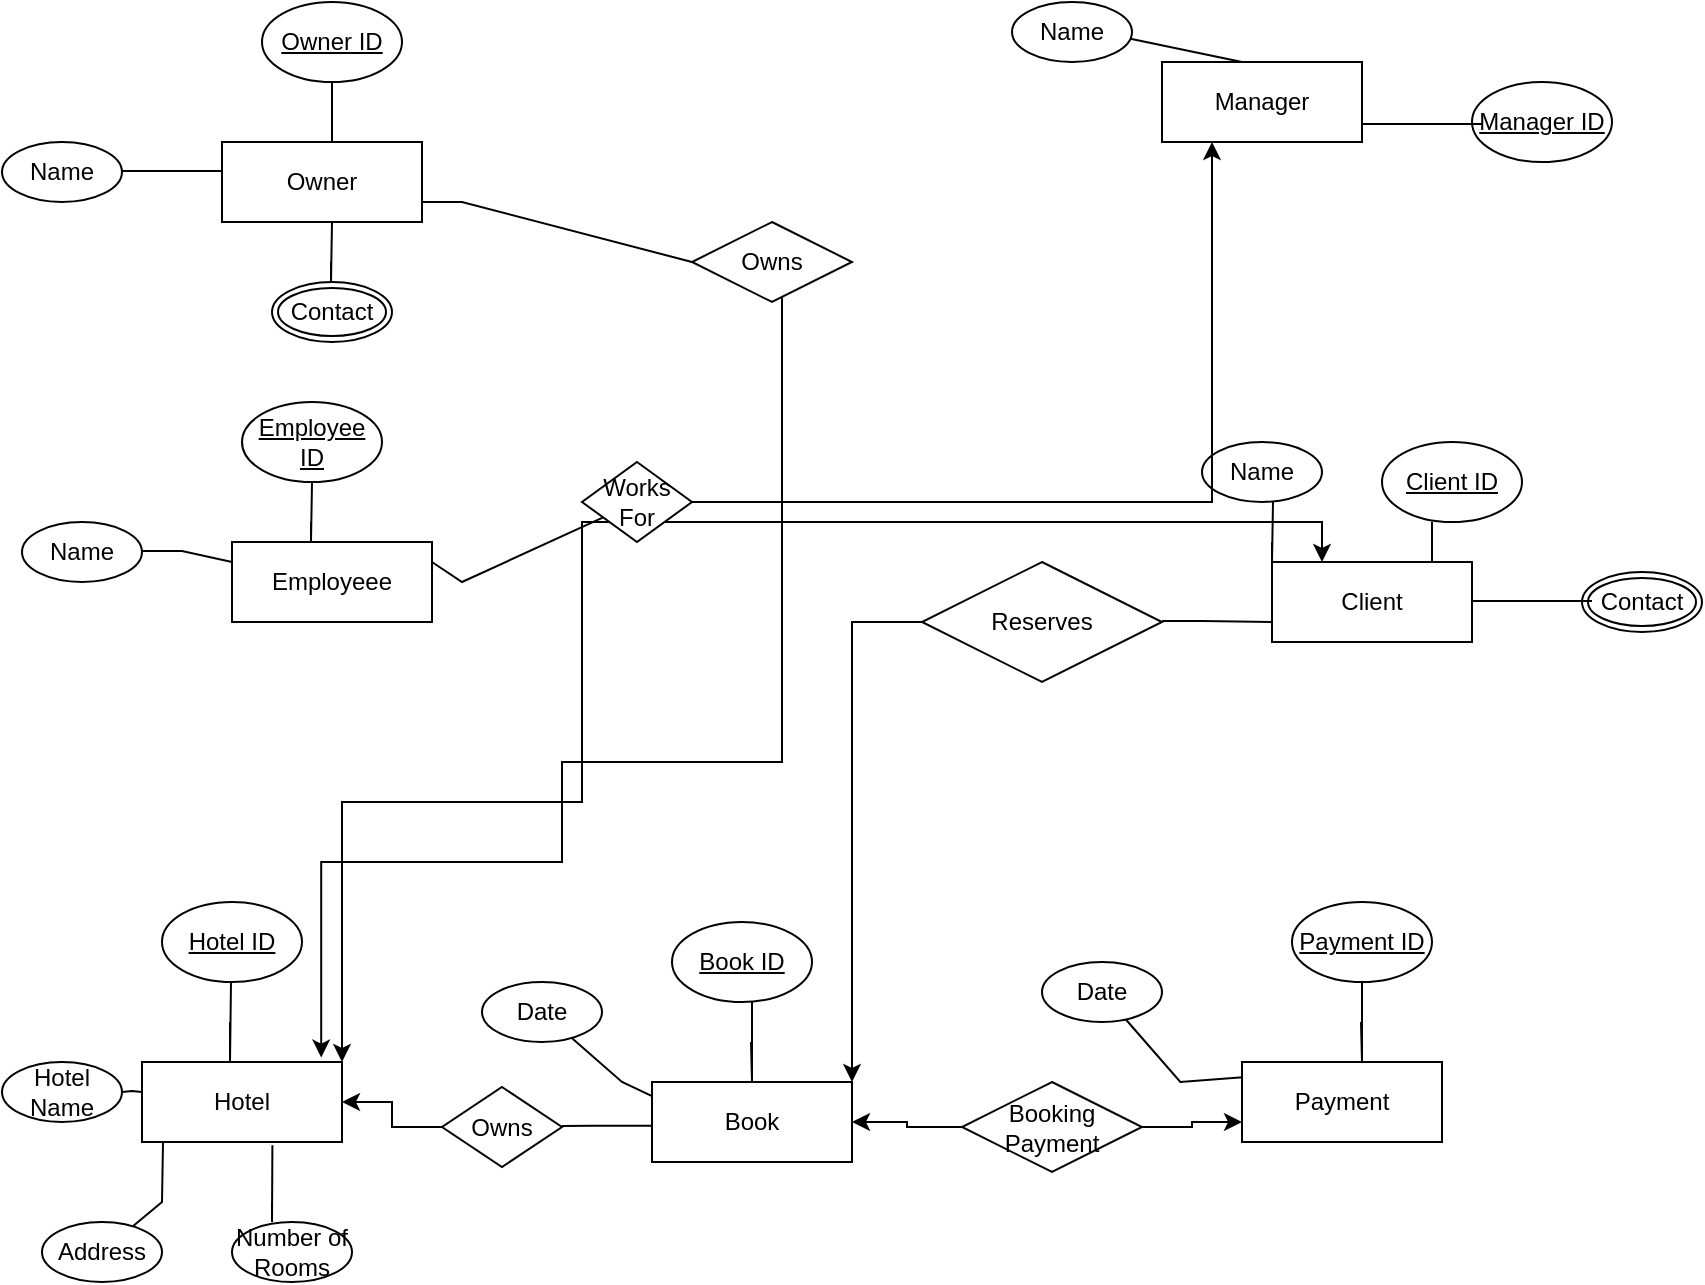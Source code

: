 <mxfile version="17.4.6" type="device" pages="2"><diagram id="iMwdUCPNGUWiZuxx2Kyu" name="Page-1"><mxGraphModel dx="1038" dy="579" grid="1" gridSize="10" guides="1" tooltips="1" connect="1" arrows="1" fold="1" page="1" pageScale="1" pageWidth="850" pageHeight="1100" math="0" shadow="0"><root><mxCell id="0"/><mxCell id="1" parent="0"/><mxCell id="ky6RvMoe2CZ0NPrSe_aC-1" value="Owner" style="whiteSpace=wrap;html=1;align=center;" parent="1" vertex="1"><mxGeometry x="110" y="70" width="100" height="40" as="geometry"/></mxCell><mxCell id="ky6RvMoe2CZ0NPrSe_aC-2" value="Manager" style="whiteSpace=wrap;html=1;align=center;" parent="1" vertex="1"><mxGeometry x="580" y="30" width="100" height="40" as="geometry"/></mxCell><mxCell id="ky6RvMoe2CZ0NPrSe_aC-3" value="Employeee" style="whiteSpace=wrap;html=1;align=center;" parent="1" vertex="1"><mxGeometry x="115" y="270" width="100" height="40" as="geometry"/></mxCell><mxCell id="ky6RvMoe2CZ0NPrSe_aC-4" value="Client" style="whiteSpace=wrap;html=1;align=center;" parent="1" vertex="1"><mxGeometry x="635" y="280" width="100" height="40" as="geometry"/></mxCell><mxCell id="ky6RvMoe2CZ0NPrSe_aC-5" value="Hotel" style="whiteSpace=wrap;html=1;align=center;" parent="1" vertex="1"><mxGeometry x="70" y="530" width="100" height="40" as="geometry"/></mxCell><mxCell id="ky6RvMoe2CZ0NPrSe_aC-6" value="Payment" style="whiteSpace=wrap;html=1;align=center;" parent="1" vertex="1"><mxGeometry x="620" y="530" width="100" height="40" as="geometry"/></mxCell><mxCell id="ky6RvMoe2CZ0NPrSe_aC-7" value="Book" style="whiteSpace=wrap;html=1;align=center;" parent="1" vertex="1"><mxGeometry x="325" y="540" width="100" height="40" as="geometry"/></mxCell><mxCell id="ky6RvMoe2CZ0NPrSe_aC-8" value="Owner ID" style="ellipse;whiteSpace=wrap;html=1;align=center;fontStyle=4;" parent="1" vertex="1"><mxGeometry x="130" width="70" height="40" as="geometry"/></mxCell><mxCell id="ky6RvMoe2CZ0NPrSe_aC-9" value="Name" style="ellipse;whiteSpace=wrap;html=1;align=center;" parent="1" vertex="1"><mxGeometry y="70" width="60" height="30" as="geometry"/></mxCell><mxCell id="ky6RvMoe2CZ0NPrSe_aC-19" value="" style="endArrow=none;html=1;rounded=0;" parent="1" edge="1"><mxGeometry relative="1" as="geometry"><mxPoint x="165" y="40" as="sourcePoint"/><mxPoint x="165" y="70" as="targetPoint"/></mxGeometry></mxCell><mxCell id="ky6RvMoe2CZ0NPrSe_aC-20" value="" style="endArrow=none;html=1;rounded=0;" parent="1" edge="1"><mxGeometry relative="1" as="geometry"><mxPoint x="165" y="110" as="sourcePoint"/><mxPoint x="164.5" y="130" as="targetPoint"/><Array as="points"><mxPoint x="164.5" y="140"/></Array></mxGeometry></mxCell><mxCell id="ky6RvMoe2CZ0NPrSe_aC-21" value="" style="endArrow=none;html=1;rounded=0;" parent="1" edge="1"><mxGeometry relative="1" as="geometry"><mxPoint x="60" y="84.5" as="sourcePoint"/><mxPoint x="110" y="84.5" as="targetPoint"/><Array as="points"><mxPoint x="80" y="84.5"/></Array></mxGeometry></mxCell><mxCell id="ky6RvMoe2CZ0NPrSe_aC-23" value="Name" style="ellipse;whiteSpace=wrap;html=1;align=center;" parent="1" vertex="1"><mxGeometry x="505" width="60" height="30" as="geometry"/></mxCell><mxCell id="ky6RvMoe2CZ0NPrSe_aC-25" value="Contact" style="ellipse;shape=doubleEllipse;margin=3;whiteSpace=wrap;html=1;align=center;" parent="1" vertex="1"><mxGeometry x="135" y="140" width="60" height="30" as="geometry"/></mxCell><mxCell id="ky6RvMoe2CZ0NPrSe_aC-32" value="Manager ID" style="ellipse;whiteSpace=wrap;html=1;align=center;fontStyle=4;" parent="1" vertex="1"><mxGeometry x="735" y="40" width="70" height="40" as="geometry"/></mxCell><mxCell id="ky6RvMoe2CZ0NPrSe_aC-33" value="Name" style="ellipse;whiteSpace=wrap;html=1;align=center;" parent="1" vertex="1"><mxGeometry x="10" y="260" width="60" height="30" as="geometry"/></mxCell><mxCell id="ky6RvMoe2CZ0NPrSe_aC-38" value="Employee ID" style="ellipse;whiteSpace=wrap;html=1;align=center;fontStyle=4;" parent="1" vertex="1"><mxGeometry x="120" y="200" width="70" height="40" as="geometry"/></mxCell><mxCell id="ky6RvMoe2CZ0NPrSe_aC-39" value="Client ID" style="ellipse;whiteSpace=wrap;html=1;align=center;fontStyle=4;" parent="1" vertex="1"><mxGeometry x="690" y="220" width="70" height="40" as="geometry"/></mxCell><mxCell id="ky6RvMoe2CZ0NPrSe_aC-40" value="Name" style="ellipse;whiteSpace=wrap;html=1;align=center;" parent="1" vertex="1"><mxGeometry x="600" y="220" width="60" height="30" as="geometry"/></mxCell><mxCell id="ky6RvMoe2CZ0NPrSe_aC-46" value="Hotel ID" style="ellipse;whiteSpace=wrap;html=1;align=center;fontStyle=4;" parent="1" vertex="1"><mxGeometry x="80" y="450" width="70" height="40" as="geometry"/></mxCell><mxCell id="ky6RvMoe2CZ0NPrSe_aC-47" value="Hotel Name" style="ellipse;whiteSpace=wrap;html=1;align=center;" parent="1" vertex="1"><mxGeometry y="530" width="60" height="30" as="geometry"/></mxCell><mxCell id="ky6RvMoe2CZ0NPrSe_aC-48" value="Address" style="ellipse;whiteSpace=wrap;html=1;align=center;" parent="1" vertex="1"><mxGeometry x="20" y="610" width="60" height="30" as="geometry"/></mxCell><mxCell id="ky6RvMoe2CZ0NPrSe_aC-49" value="Number of Rooms" style="ellipse;whiteSpace=wrap;html=1;align=center;" parent="1" vertex="1"><mxGeometry x="115" y="610" width="60" height="30" as="geometry"/></mxCell><mxCell id="ky6RvMoe2CZ0NPrSe_aC-51" value="Book ID" style="ellipse;whiteSpace=wrap;html=1;align=center;fontStyle=4;" parent="1" vertex="1"><mxGeometry x="335" y="460" width="70" height="40" as="geometry"/></mxCell><mxCell id="ky6RvMoe2CZ0NPrSe_aC-53" value="Date" style="ellipse;whiteSpace=wrap;html=1;align=center;" parent="1" vertex="1"><mxGeometry x="240" y="490" width="60" height="30" as="geometry"/></mxCell><mxCell id="ky6RvMoe2CZ0NPrSe_aC-54" value="Payment ID" style="ellipse;whiteSpace=wrap;html=1;align=center;fontStyle=4;" parent="1" vertex="1"><mxGeometry x="645" y="450" width="70" height="40" as="geometry"/></mxCell><mxCell id="ky6RvMoe2CZ0NPrSe_aC-57" value="Date" style="ellipse;whiteSpace=wrap;html=1;align=center;" parent="1" vertex="1"><mxGeometry x="520" y="480" width="60" height="30" as="geometry"/></mxCell><mxCell id="ky6RvMoe2CZ0NPrSe_aC-64" value="" style="endArrow=none;html=1;rounded=0;" parent="1" edge="1"><mxGeometry relative="1" as="geometry"><mxPoint x="680" y="61" as="sourcePoint"/><mxPoint x="740" y="61" as="targetPoint"/></mxGeometry></mxCell><mxCell id="ky6RvMoe2CZ0NPrSe_aC-70" value="" style="endArrow=none;html=1;rounded=0;entryX=0;entryY=0.25;entryDx=0;entryDy=0;" parent="1" target="ky6RvMoe2CZ0NPrSe_aC-3" edge="1"><mxGeometry relative="1" as="geometry"><mxPoint x="70" y="274.5" as="sourcePoint"/><mxPoint x="120" y="274.5" as="targetPoint"/><Array as="points"><mxPoint x="90" y="274.5"/></Array></mxGeometry></mxCell><mxCell id="ky6RvMoe2CZ0NPrSe_aC-72" value="" style="endArrow=none;html=1;rounded=0;" parent="1" edge="1"><mxGeometry relative="1" as="geometry"><mxPoint x="155" y="240" as="sourcePoint"/><mxPoint x="154.5" y="260" as="targetPoint"/><Array as="points"><mxPoint x="154.5" y="270"/></Array></mxGeometry></mxCell><mxCell id="ky6RvMoe2CZ0NPrSe_aC-75" value="" style="endArrow=none;html=1;rounded=0;" parent="1" edge="1"><mxGeometry relative="1" as="geometry"><mxPoint x="680" y="490" as="sourcePoint"/><mxPoint x="679.5" y="510" as="targetPoint"/><Array as="points"><mxPoint x="680" y="530"/></Array></mxGeometry></mxCell><mxCell id="ky6RvMoe2CZ0NPrSe_aC-78" value="" style="endArrow=none;html=1;rounded=0;exitX=0.652;exitY=1.042;exitDx=0;exitDy=0;exitPerimeter=0;" parent="1" source="ky6RvMoe2CZ0NPrSe_aC-5" edge="1"><mxGeometry relative="1" as="geometry"><mxPoint x="135.5" y="580" as="sourcePoint"/><mxPoint x="135" y="600" as="targetPoint"/><Array as="points"><mxPoint x="135" y="610"/></Array></mxGeometry></mxCell><mxCell id="ky6RvMoe2CZ0NPrSe_aC-79" value="" style="endArrow=none;html=1;rounded=0;" parent="1" edge="1"><mxGeometry relative="1" as="geometry"><mxPoint x="114.5" y="490" as="sourcePoint"/><mxPoint x="114" y="510" as="targetPoint"/><Array as="points"><mxPoint x="114" y="530"/></Array></mxGeometry></mxCell><mxCell id="ky6RvMoe2CZ0NPrSe_aC-80" value="" style="endArrow=none;html=1;rounded=0;" parent="1" target="ky6RvMoe2CZ0NPrSe_aC-48" edge="1"><mxGeometry relative="1" as="geometry"><mxPoint x="80.5" y="570" as="sourcePoint"/><mxPoint x="90" y="590" as="targetPoint"/><Array as="points"><mxPoint x="80" y="600"/></Array></mxGeometry></mxCell><mxCell id="ky6RvMoe2CZ0NPrSe_aC-81" value="" style="endArrow=none;html=1;rounded=0;" parent="1" edge="1"><mxGeometry relative="1" as="geometry"><mxPoint x="375" y="500" as="sourcePoint"/><mxPoint x="374.5" y="520" as="targetPoint"/><Array as="points"><mxPoint x="375" y="540"/></Array></mxGeometry></mxCell><mxCell id="ky6RvMoe2CZ0NPrSe_aC-82" value="" style="endArrow=none;html=1;rounded=0;" parent="1" edge="1"><mxGeometry relative="1" as="geometry"><mxPoint x="715" y="260" as="sourcePoint"/><mxPoint x="715" y="270" as="targetPoint"/><Array as="points"><mxPoint x="715" y="280"/></Array></mxGeometry></mxCell><mxCell id="ky6RvMoe2CZ0NPrSe_aC-83" value="" style="endArrow=none;html=1;rounded=0;" parent="1" edge="1"><mxGeometry relative="1" as="geometry"><mxPoint x="635.5" y="250" as="sourcePoint"/><mxPoint x="635" y="270" as="targetPoint"/><Array as="points"><mxPoint x="635" y="280"/></Array></mxGeometry></mxCell><mxCell id="ky6RvMoe2CZ0NPrSe_aC-86" value="" style="endArrow=none;html=1;rounded=0;exitX=0.004;exitY=0.191;exitDx=0;exitDy=0;exitPerimeter=0;" parent="1" source="ky6RvMoe2CZ0NPrSe_aC-6" target="ky6RvMoe2CZ0NPrSe_aC-57" edge="1"><mxGeometry relative="1" as="geometry"><mxPoint x="589.67" y="510" as="sourcePoint"/><mxPoint x="600" y="530" as="targetPoint"/><Array as="points"><mxPoint x="589.17" y="540"/></Array></mxGeometry></mxCell><mxCell id="ky6RvMoe2CZ0NPrSe_aC-87" value="" style="endArrow=none;html=1;rounded=0;exitX=0.003;exitY=0.18;exitDx=0;exitDy=0;exitPerimeter=0;" parent="1" source="ky6RvMoe2CZ0NPrSe_aC-7" target="ky6RvMoe2CZ0NPrSe_aC-53" edge="1"><mxGeometry relative="1" as="geometry"><mxPoint x="310.5" y="510" as="sourcePoint"/><mxPoint x="320" y="530" as="targetPoint"/><Array as="points"><mxPoint x="310" y="540"/></Array></mxGeometry></mxCell><mxCell id="ky6RvMoe2CZ0NPrSe_aC-92" style="edgeStyle=orthogonalEdgeStyle;rounded=0;orthogonalLoop=1;jettySize=auto;html=1;exitX=1;exitY=0.5;exitDx=0;exitDy=0;entryX=0;entryY=0.75;entryDx=0;entryDy=0;" parent="1" source="ky6RvMoe2CZ0NPrSe_aC-91" target="ky6RvMoe2CZ0NPrSe_aC-6" edge="1"><mxGeometry relative="1" as="geometry"/></mxCell><mxCell id="ky6RvMoe2CZ0NPrSe_aC-93" style="edgeStyle=orthogonalEdgeStyle;rounded=0;orthogonalLoop=1;jettySize=auto;html=1;exitX=0;exitY=0.5;exitDx=0;exitDy=0;entryX=1;entryY=0.5;entryDx=0;entryDy=0;" parent="1" source="ky6RvMoe2CZ0NPrSe_aC-91" target="ky6RvMoe2CZ0NPrSe_aC-7" edge="1"><mxGeometry relative="1" as="geometry"/></mxCell><mxCell id="ky6RvMoe2CZ0NPrSe_aC-91" value="Booking Payment" style="shape=rhombus;perimeter=rhombusPerimeter;whiteSpace=wrap;html=1;align=center;" parent="1" vertex="1"><mxGeometry x="480" y="540" width="90" height="45" as="geometry"/></mxCell><mxCell id="ky6RvMoe2CZ0NPrSe_aC-95" style="edgeStyle=orthogonalEdgeStyle;rounded=0;orthogonalLoop=1;jettySize=auto;html=1;exitX=0;exitY=0.5;exitDx=0;exitDy=0;entryX=1;entryY=0.5;entryDx=0;entryDy=0;" parent="1" source="ky6RvMoe2CZ0NPrSe_aC-94" target="ky6RvMoe2CZ0NPrSe_aC-5" edge="1"><mxGeometry relative="1" as="geometry"/></mxCell><mxCell id="ky6RvMoe2CZ0NPrSe_aC-94" value="Owns" style="shape=rhombus;perimeter=rhombusPerimeter;whiteSpace=wrap;html=1;align=center;" parent="1" vertex="1"><mxGeometry x="220" y="542.5" width="60" height="40" as="geometry"/></mxCell><mxCell id="ky6RvMoe2CZ0NPrSe_aC-96" value="" style="endArrow=none;html=1;rounded=0;" parent="1" edge="1"><mxGeometry relative="1" as="geometry"><mxPoint x="280" y="562" as="sourcePoint"/><mxPoint x="325" y="561.91" as="targetPoint"/><Array as="points"><mxPoint x="295" y="561.91"/></Array></mxGeometry></mxCell><mxCell id="ky6RvMoe2CZ0NPrSe_aC-98" style="edgeStyle=orthogonalEdgeStyle;rounded=0;orthogonalLoop=1;jettySize=auto;html=1;exitX=0;exitY=0.5;exitDx=0;exitDy=0;entryX=1;entryY=0;entryDx=0;entryDy=0;" parent="1" source="ky6RvMoe2CZ0NPrSe_aC-97" target="ky6RvMoe2CZ0NPrSe_aC-7" edge="1"><mxGeometry relative="1" as="geometry"/></mxCell><mxCell id="ky6RvMoe2CZ0NPrSe_aC-97" value="Reserves" style="shape=rhombus;perimeter=rhombusPerimeter;whiteSpace=wrap;html=1;align=center;" parent="1" vertex="1"><mxGeometry x="460" y="280" width="120" height="60" as="geometry"/></mxCell><mxCell id="ky6RvMoe2CZ0NPrSe_aC-99" value="" style="endArrow=none;html=1;rounded=0;entryX=0;entryY=0.75;entryDx=0;entryDy=0;" parent="1" target="ky6RvMoe2CZ0NPrSe_aC-4" edge="1"><mxGeometry relative="1" as="geometry"><mxPoint x="580" y="309.5" as="sourcePoint"/><mxPoint x="630" y="310" as="targetPoint"/><Array as="points"><mxPoint x="600" y="309.5"/></Array></mxGeometry></mxCell><mxCell id="ky6RvMoe2CZ0NPrSe_aC-102" value="" style="endArrow=none;html=1;rounded=0;exitX=0.987;exitY=0.613;exitDx=0;exitDy=0;exitPerimeter=0;entryX=0.4;entryY=0;entryDx=0;entryDy=0;entryPerimeter=0;" parent="1" source="ky6RvMoe2CZ0NPrSe_aC-23" target="ky6RvMoe2CZ0NPrSe_aC-2" edge="1"><mxGeometry relative="1" as="geometry"><mxPoint x="570" y="20" as="sourcePoint"/><mxPoint x="620" y="20" as="targetPoint"/><Array as="points"/></mxGeometry></mxCell><mxCell id="ky6RvMoe2CZ0NPrSe_aC-105" style="edgeStyle=orthogonalEdgeStyle;rounded=0;orthogonalLoop=1;jettySize=auto;html=1;exitX=1;exitY=0.5;exitDx=0;exitDy=0;entryX=0.25;entryY=1;entryDx=0;entryDy=0;" parent="1" source="ky6RvMoe2CZ0NPrSe_aC-103" target="ky6RvMoe2CZ0NPrSe_aC-2" edge="1"><mxGeometry relative="1" as="geometry"><mxPoint x="580" y="140" as="targetPoint"/></mxGeometry></mxCell><mxCell id="IUjx37jovzSUyD_xF_ro-1" style="edgeStyle=orthogonalEdgeStyle;rounded=0;orthogonalLoop=1;jettySize=auto;html=1;exitX=0;exitY=1;exitDx=0;exitDy=0;entryX=1;entryY=0;entryDx=0;entryDy=0;" parent="1" source="ky6RvMoe2CZ0NPrSe_aC-103" target="ky6RvMoe2CZ0NPrSe_aC-5" edge="1"><mxGeometry relative="1" as="geometry"><mxPoint x="270" y="400" as="targetPoint"/><Array as="points"><mxPoint x="290" y="260"/><mxPoint x="290" y="400"/><mxPoint x="170" y="400"/></Array></mxGeometry></mxCell><mxCell id="IUjx37jovzSUyD_xF_ro-2" style="edgeStyle=orthogonalEdgeStyle;rounded=0;orthogonalLoop=1;jettySize=auto;html=1;exitX=1;exitY=1;exitDx=0;exitDy=0;entryX=0.25;entryY=0;entryDx=0;entryDy=0;" parent="1" source="ky6RvMoe2CZ0NPrSe_aC-103" target="ky6RvMoe2CZ0NPrSe_aC-4" edge="1"><mxGeometry relative="1" as="geometry"><mxPoint x="610" y="270" as="targetPoint"/></mxGeometry></mxCell><mxCell id="ky6RvMoe2CZ0NPrSe_aC-103" value="Works For" style="shape=rhombus;perimeter=rhombusPerimeter;whiteSpace=wrap;html=1;align=center;" parent="1" vertex="1"><mxGeometry x="290" y="230" width="55" height="40" as="geometry"/></mxCell><mxCell id="ky6RvMoe2CZ0NPrSe_aC-109" style="edgeStyle=orthogonalEdgeStyle;rounded=0;orthogonalLoop=1;jettySize=auto;html=1;exitX=1;exitY=0.5;exitDx=0;exitDy=0;entryX=0.896;entryY=-0.055;entryDx=0;entryDy=0;entryPerimeter=0;" parent="1" source="ky6RvMoe2CZ0NPrSe_aC-104" target="ky6RvMoe2CZ0NPrSe_aC-5" edge="1"><mxGeometry relative="1" as="geometry"><mxPoint x="210" y="450" as="targetPoint"/><Array as="points"><mxPoint x="390" y="130"/><mxPoint x="390" y="380"/><mxPoint x="280" y="380"/><mxPoint x="280" y="430"/><mxPoint x="160" y="430"/></Array></mxGeometry></mxCell><mxCell id="ky6RvMoe2CZ0NPrSe_aC-104" value="Owns" style="shape=rhombus;perimeter=rhombusPerimeter;whiteSpace=wrap;html=1;align=center;" parent="1" vertex="1"><mxGeometry x="345" y="110" width="80" height="40" as="geometry"/></mxCell><mxCell id="ky6RvMoe2CZ0NPrSe_aC-107" value="" style="endArrow=none;html=1;rounded=0;" parent="1" target="ky6RvMoe2CZ0NPrSe_aC-103" edge="1"><mxGeometry relative="1" as="geometry"><mxPoint x="215" y="280" as="sourcePoint"/><mxPoint x="265" y="280" as="targetPoint"/><Array as="points"><mxPoint x="230" y="290"/></Array></mxGeometry></mxCell><mxCell id="ky6RvMoe2CZ0NPrSe_aC-110" value="" style="endArrow=none;html=1;rounded=0;exitX=1;exitY=0.75;exitDx=0;exitDy=0;" parent="1" source="ky6RvMoe2CZ0NPrSe_aC-1" edge="1"><mxGeometry relative="1" as="geometry"><mxPoint x="215" y="100" as="sourcePoint"/><mxPoint x="345" y="130" as="targetPoint"/><Array as="points"><mxPoint x="230" y="100"/></Array></mxGeometry></mxCell><mxCell id="cS08xDE5KIGMgp0s8m9P-1" value="Contact" style="ellipse;shape=doubleEllipse;margin=3;whiteSpace=wrap;html=1;align=center;" parent="1" vertex="1"><mxGeometry x="790" y="285" width="60" height="30" as="geometry"/></mxCell><mxCell id="cS08xDE5KIGMgp0s8m9P-2" value="" style="endArrow=none;html=1;rounded=0;" parent="1" edge="1"><mxGeometry relative="1" as="geometry"><mxPoint x="735" y="299.47" as="sourcePoint"/><mxPoint x="795" y="299.47" as="targetPoint"/></mxGeometry></mxCell><mxCell id="OS0raDwA2M6BIa7F6DEP-1" value="" style="endArrow=none;html=1;rounded=0;exitX=1;exitY=0.5;exitDx=0;exitDy=0;entryX=0;entryY=0.5;entryDx=0;entryDy=0;" parent="1" source="ky6RvMoe2CZ0NPrSe_aC-47" edge="1"><mxGeometry relative="1" as="geometry"><mxPoint x="50" y="540" as="sourcePoint"/><mxPoint x="70.0" y="545" as="targetPoint"/><Array as="points"><mxPoint x="65" y="544.5"/></Array></mxGeometry></mxCell></root></mxGraphModel></diagram><diagram id="_Sh0Z3gZsd1OuDgXDge0" name="Page-2"><mxGraphModel dx="1038" dy="579" grid="1" gridSize="10" guides="1" tooltips="1" connect="1" arrows="1" fold="1" page="1" pageScale="1" pageWidth="850" pageHeight="1100" math="0" shadow="0"><root><mxCell id="0"/><mxCell id="1" parent="0"/><mxCell id="nsKgz0c91Dm5zEHweBak-1" value="Owner" style="shape=table;startSize=30;container=1;collapsible=1;childLayout=tableLayout;fixedRows=1;rowLines=0;fontStyle=1;align=center;resizeLast=1;" parent="1" vertex="1"><mxGeometry x="50" y="70" width="180" height="120" as="geometry"/></mxCell><mxCell id="nsKgz0c91Dm5zEHweBak-2" value="" style="shape=tableRow;horizontal=0;startSize=0;swimlaneHead=0;swimlaneBody=0;fillColor=none;collapsible=0;dropTarget=0;points=[[0,0.5],[1,0.5]];portConstraint=eastwest;top=0;left=0;right=0;bottom=1;" parent="nsKgz0c91Dm5zEHweBak-1" vertex="1"><mxGeometry y="30" width="180" height="30" as="geometry"/></mxCell><mxCell id="nsKgz0c91Dm5zEHweBak-3" value="PK" style="shape=partialRectangle;connectable=0;fillColor=none;top=0;left=0;bottom=0;right=0;fontStyle=1;overflow=hidden;" parent="nsKgz0c91Dm5zEHweBak-2" vertex="1"><mxGeometry width="30" height="30" as="geometry"><mxRectangle width="30" height="30" as="alternateBounds"/></mxGeometry></mxCell><mxCell id="nsKgz0c91Dm5zEHweBak-4" value="OwnerID" style="shape=partialRectangle;connectable=0;fillColor=none;top=0;left=0;bottom=0;right=0;align=left;spacingLeft=6;fontStyle=5;overflow=hidden;" parent="nsKgz0c91Dm5zEHweBak-2" vertex="1"><mxGeometry x="30" width="150" height="30" as="geometry"><mxRectangle width="150" height="30" as="alternateBounds"/></mxGeometry></mxCell><mxCell id="nsKgz0c91Dm5zEHweBak-5" value="" style="shape=tableRow;horizontal=0;startSize=0;swimlaneHead=0;swimlaneBody=0;fillColor=none;collapsible=0;dropTarget=0;points=[[0,0.5],[1,0.5]];portConstraint=eastwest;top=0;left=0;right=0;bottom=0;" parent="nsKgz0c91Dm5zEHweBak-1" vertex="1"><mxGeometry y="60" width="180" height="30" as="geometry"/></mxCell><mxCell id="nsKgz0c91Dm5zEHweBak-6" value="" style="shape=partialRectangle;connectable=0;fillColor=none;top=0;left=0;bottom=0;right=0;editable=1;overflow=hidden;" parent="nsKgz0c91Dm5zEHweBak-5" vertex="1"><mxGeometry width="30" height="30" as="geometry"><mxRectangle width="30" height="30" as="alternateBounds"/></mxGeometry></mxCell><mxCell id="nsKgz0c91Dm5zEHweBak-7" value="Name" style="shape=partialRectangle;connectable=0;fillColor=none;top=0;left=0;bottom=0;right=0;align=left;spacingLeft=6;overflow=hidden;" parent="nsKgz0c91Dm5zEHweBak-5" vertex="1"><mxGeometry x="30" width="150" height="30" as="geometry"><mxRectangle width="150" height="30" as="alternateBounds"/></mxGeometry></mxCell><mxCell id="nsKgz0c91Dm5zEHweBak-11" value="" style="shape=tableRow;horizontal=0;startSize=0;swimlaneHead=0;swimlaneBody=0;fillColor=none;collapsible=0;dropTarget=0;points=[[0,0.5],[1,0.5]];portConstraint=eastwest;top=0;left=0;right=0;bottom=0;" parent="nsKgz0c91Dm5zEHweBak-1" vertex="1"><mxGeometry y="90" width="180" height="30" as="geometry"/></mxCell><mxCell id="nsKgz0c91Dm5zEHweBak-12" value="" style="shape=partialRectangle;connectable=0;fillColor=none;top=0;left=0;bottom=0;right=0;editable=1;overflow=hidden;" parent="nsKgz0c91Dm5zEHweBak-11" vertex="1"><mxGeometry width="30" height="30" as="geometry"><mxRectangle width="30" height="30" as="alternateBounds"/></mxGeometry></mxCell><mxCell id="nsKgz0c91Dm5zEHweBak-13" value="Contact" style="shape=partialRectangle;connectable=0;fillColor=none;top=0;left=0;bottom=0;right=0;align=left;spacingLeft=6;overflow=hidden;" parent="nsKgz0c91Dm5zEHweBak-11" vertex="1"><mxGeometry x="30" width="150" height="30" as="geometry"><mxRectangle width="150" height="30" as="alternateBounds"/></mxGeometry></mxCell><mxCell id="nsKgz0c91Dm5zEHweBak-17" value="Manager" style="shape=table;startSize=30;container=1;collapsible=1;childLayout=tableLayout;fixedRows=1;rowLines=0;fontStyle=1;align=center;resizeLast=1;" parent="1" vertex="1"><mxGeometry x="310" y="230" width="180" height="110" as="geometry"/></mxCell><mxCell id="nsKgz0c91Dm5zEHweBak-18" value="" style="shape=tableRow;horizontal=0;startSize=0;swimlaneHead=0;swimlaneBody=0;fillColor=none;collapsible=0;dropTarget=0;points=[[0,0.5],[1,0.5]];portConstraint=eastwest;top=0;left=0;right=0;bottom=1;" parent="nsKgz0c91Dm5zEHweBak-17" vertex="1"><mxGeometry y="30" width="180" height="30" as="geometry"/></mxCell><mxCell id="nsKgz0c91Dm5zEHweBak-19" value="PK" style="shape=partialRectangle;connectable=0;fillColor=none;top=0;left=0;bottom=0;right=0;fontStyle=1;overflow=hidden;" parent="nsKgz0c91Dm5zEHweBak-18" vertex="1"><mxGeometry width="30" height="30" as="geometry"><mxRectangle width="30" height="30" as="alternateBounds"/></mxGeometry></mxCell><mxCell id="nsKgz0c91Dm5zEHweBak-20" value="ManegerID" style="shape=partialRectangle;connectable=0;fillColor=none;top=0;left=0;bottom=0;right=0;align=left;spacingLeft=6;fontStyle=5;overflow=hidden;" parent="nsKgz0c91Dm5zEHweBak-18" vertex="1"><mxGeometry x="30" width="150" height="30" as="geometry"><mxRectangle width="150" height="30" as="alternateBounds"/></mxGeometry></mxCell><mxCell id="nsKgz0c91Dm5zEHweBak-27" value="" style="shape=tableRow;horizontal=0;startSize=0;swimlaneHead=0;swimlaneBody=0;fillColor=none;collapsible=0;dropTarget=0;points=[[0,0.5],[1,0.5]];portConstraint=eastwest;top=0;left=0;right=0;bottom=0;" parent="nsKgz0c91Dm5zEHweBak-17" vertex="1"><mxGeometry y="60" width="180" height="20" as="geometry"/></mxCell><mxCell id="nsKgz0c91Dm5zEHweBak-28" value="FK" style="shape=partialRectangle;connectable=0;fillColor=none;top=0;left=0;bottom=0;right=0;editable=1;overflow=hidden;fontStyle=1" parent="nsKgz0c91Dm5zEHweBak-27" vertex="1"><mxGeometry width="30" height="20" as="geometry"><mxRectangle width="30" height="20" as="alternateBounds"/></mxGeometry></mxCell><mxCell id="nsKgz0c91Dm5zEHweBak-29" value="HotelID" style="shape=partialRectangle;connectable=0;fillColor=none;top=0;left=0;bottom=0;right=0;align=left;spacingLeft=6;overflow=hidden;fontStyle=1" parent="nsKgz0c91Dm5zEHweBak-27" vertex="1"><mxGeometry x="30" width="150" height="20" as="geometry"><mxRectangle width="150" height="20" as="alternateBounds"/></mxGeometry></mxCell><mxCell id="nsKgz0c91Dm5zEHweBak-21" value="" style="shape=tableRow;horizontal=0;startSize=0;swimlaneHead=0;swimlaneBody=0;fillColor=none;collapsible=0;dropTarget=0;points=[[0,0.5],[1,0.5]];portConstraint=eastwest;top=0;left=0;right=0;bottom=0;" parent="nsKgz0c91Dm5zEHweBak-17" vertex="1"><mxGeometry y="80" width="180" height="30" as="geometry"/></mxCell><mxCell id="nsKgz0c91Dm5zEHweBak-22" value="" style="shape=partialRectangle;connectable=0;fillColor=none;top=0;left=0;bottom=0;right=0;editable=1;overflow=hidden;" parent="nsKgz0c91Dm5zEHweBak-21" vertex="1"><mxGeometry width="30" height="30" as="geometry"><mxRectangle width="30" height="30" as="alternateBounds"/></mxGeometry></mxCell><mxCell id="nsKgz0c91Dm5zEHweBak-23" value="Name" style="shape=partialRectangle;connectable=0;fillColor=none;top=0;left=0;bottom=0;right=0;align=left;spacingLeft=6;overflow=hidden;" parent="nsKgz0c91Dm5zEHweBak-21" vertex="1"><mxGeometry x="30" width="150" height="30" as="geometry"><mxRectangle width="150" height="30" as="alternateBounds"/></mxGeometry></mxCell><mxCell id="PF8wIuMf1LraVfw5aXmu-1" style="edgeStyle=orthogonalEdgeStyle;rounded=0;orthogonalLoop=1;jettySize=auto;html=1;exitX=1;exitY=0;exitDx=0;exitDy=0;entryX=0.013;entryY=0.007;entryDx=0;entryDy=0;entryPerimeter=0;" parent="1" source="nsKgz0c91Dm5zEHweBak-33" edge="1"><mxGeometry relative="1" as="geometry"><mxPoint x="312.34" y="340.21" as="targetPoint"/><Array as="points"><mxPoint x="200" y="390"/><mxPoint x="260" y="390"/><mxPoint x="260" y="370"/></Array></mxGeometry></mxCell><mxCell id="nsKgz0c91Dm5zEHweBak-33" value="Employee" style="shape=table;startSize=30;container=1;collapsible=1;childLayout=tableLayout;fixedRows=1;rowLines=0;fontStyle=1;align=center;resizeLast=1;" parent="1" vertex="1"><mxGeometry x="20" y="410" width="180" height="120" as="geometry"/></mxCell><mxCell id="nsKgz0c91Dm5zEHweBak-34" value="" style="shape=tableRow;horizontal=0;startSize=0;swimlaneHead=0;swimlaneBody=0;fillColor=none;collapsible=0;dropTarget=0;points=[[0,0.5],[1,0.5]];portConstraint=eastwest;top=0;left=0;right=0;bottom=1;" parent="nsKgz0c91Dm5zEHweBak-33" vertex="1"><mxGeometry y="30" width="180" height="30" as="geometry"/></mxCell><mxCell id="nsKgz0c91Dm5zEHweBak-35" value="PK" style="shape=partialRectangle;connectable=0;fillColor=none;top=0;left=0;bottom=0;right=0;fontStyle=1;overflow=hidden;" parent="nsKgz0c91Dm5zEHweBak-34" vertex="1"><mxGeometry width="30" height="30" as="geometry"><mxRectangle width="30" height="30" as="alternateBounds"/></mxGeometry></mxCell><mxCell id="nsKgz0c91Dm5zEHweBak-36" value="EmployeeID" style="shape=partialRectangle;connectable=0;fillColor=none;top=0;left=0;bottom=0;right=0;align=left;spacingLeft=6;fontStyle=5;overflow=hidden;" parent="nsKgz0c91Dm5zEHweBak-34" vertex="1"><mxGeometry x="30" width="150" height="30" as="geometry"><mxRectangle width="150" height="30" as="alternateBounds"/></mxGeometry></mxCell><mxCell id="nsKgz0c91Dm5zEHweBak-37" value="" style="shape=tableRow;horizontal=0;startSize=0;swimlaneHead=0;swimlaneBody=0;fillColor=none;collapsible=0;dropTarget=0;points=[[0,0.5],[1,0.5]];portConstraint=eastwest;top=0;left=0;right=0;bottom=0;" parent="nsKgz0c91Dm5zEHweBak-33" vertex="1"><mxGeometry y="60" width="180" height="30" as="geometry"/></mxCell><mxCell id="nsKgz0c91Dm5zEHweBak-38" value="FK" style="shape=partialRectangle;connectable=0;fillColor=none;top=0;left=0;bottom=0;right=0;editable=1;overflow=hidden;fontStyle=1" parent="nsKgz0c91Dm5zEHweBak-37" vertex="1"><mxGeometry width="30" height="30" as="geometry"><mxRectangle width="30" height="30" as="alternateBounds"/></mxGeometry></mxCell><mxCell id="nsKgz0c91Dm5zEHweBak-39" value="ManagerID" style="shape=partialRectangle;connectable=0;fillColor=none;top=0;left=0;bottom=0;right=0;align=left;spacingLeft=6;overflow=hidden;fontStyle=1" parent="nsKgz0c91Dm5zEHweBak-37" vertex="1"><mxGeometry x="30" width="150" height="30" as="geometry"><mxRectangle width="150" height="30" as="alternateBounds"/></mxGeometry></mxCell><mxCell id="nsKgz0c91Dm5zEHweBak-43" value="" style="shape=tableRow;horizontal=0;startSize=0;swimlaneHead=0;swimlaneBody=0;fillColor=none;collapsible=0;dropTarget=0;points=[[0,0.5],[1,0.5]];portConstraint=eastwest;top=0;left=0;right=0;bottom=0;" parent="nsKgz0c91Dm5zEHweBak-33" vertex="1"><mxGeometry y="90" width="180" height="30" as="geometry"/></mxCell><mxCell id="nsKgz0c91Dm5zEHweBak-44" value="" style="shape=partialRectangle;connectable=0;fillColor=none;top=0;left=0;bottom=0;right=0;editable=1;overflow=hidden;" parent="nsKgz0c91Dm5zEHweBak-43" vertex="1"><mxGeometry width="30" height="30" as="geometry"><mxRectangle width="30" height="30" as="alternateBounds"/></mxGeometry></mxCell><mxCell id="nsKgz0c91Dm5zEHweBak-45" value="Name" style="shape=partialRectangle;connectable=0;fillColor=none;top=0;left=0;bottom=0;right=0;align=left;spacingLeft=6;overflow=hidden;" parent="nsKgz0c91Dm5zEHweBak-43" vertex="1"><mxGeometry x="30" width="150" height="30" as="geometry"><mxRectangle width="150" height="30" as="alternateBounds"/></mxGeometry></mxCell><mxCell id="nsKgz0c91Dm5zEHweBak-85" value="Client" style="shape=table;startSize=30;container=1;collapsible=1;childLayout=tableLayout;fixedRows=1;rowLines=0;fontStyle=1;align=center;resizeLast=1;" parent="1" vertex="1"><mxGeometry x="530" y="360" width="180" height="150" as="geometry"/></mxCell><mxCell id="nsKgz0c91Dm5zEHweBak-86" value="" style="shape=tableRow;horizontal=0;startSize=0;swimlaneHead=0;swimlaneBody=0;fillColor=none;collapsible=0;dropTarget=0;points=[[0,0.5],[1,0.5]];portConstraint=eastwest;top=0;left=0;right=0;bottom=1;" parent="nsKgz0c91Dm5zEHweBak-85" vertex="1"><mxGeometry y="30" width="180" height="30" as="geometry"/></mxCell><mxCell id="nsKgz0c91Dm5zEHweBak-87" value="PK" style="shape=partialRectangle;connectable=0;fillColor=none;top=0;left=0;bottom=0;right=0;fontStyle=1;overflow=hidden;" parent="nsKgz0c91Dm5zEHweBak-86" vertex="1"><mxGeometry width="30" height="30" as="geometry"><mxRectangle width="30" height="30" as="alternateBounds"/></mxGeometry></mxCell><mxCell id="nsKgz0c91Dm5zEHweBak-88" value="ClientID" style="shape=partialRectangle;connectable=0;fillColor=none;top=0;left=0;bottom=0;right=0;align=left;spacingLeft=6;fontStyle=5;overflow=hidden;" parent="nsKgz0c91Dm5zEHweBak-86" vertex="1"><mxGeometry x="30" width="150" height="30" as="geometry"><mxRectangle width="150" height="30" as="alternateBounds"/></mxGeometry></mxCell><mxCell id="nsKgz0c91Dm5zEHweBak-89" value="" style="shape=tableRow;horizontal=0;startSize=0;swimlaneHead=0;swimlaneBody=0;fillColor=none;collapsible=0;dropTarget=0;points=[[0,0.5],[1,0.5]];portConstraint=eastwest;top=0;left=0;right=0;bottom=0;" parent="nsKgz0c91Dm5zEHweBak-85" vertex="1"><mxGeometry y="60" width="180" height="30" as="geometry"/></mxCell><mxCell id="nsKgz0c91Dm5zEHweBak-90" value="FK" style="shape=partialRectangle;connectable=0;fillColor=none;top=0;left=0;bottom=0;right=0;editable=1;overflow=hidden;fontStyle=1" parent="nsKgz0c91Dm5zEHweBak-89" vertex="1"><mxGeometry width="30" height="30" as="geometry"><mxRectangle width="30" height="30" as="alternateBounds"/></mxGeometry></mxCell><mxCell id="nsKgz0c91Dm5zEHweBak-91" value="BookID" style="shape=partialRectangle;connectable=0;fillColor=none;top=0;left=0;bottom=0;right=0;align=left;spacingLeft=6;overflow=hidden;fontStyle=1" parent="nsKgz0c91Dm5zEHweBak-89" vertex="1"><mxGeometry x="30" width="150" height="30" as="geometry"><mxRectangle width="150" height="30" as="alternateBounds"/></mxGeometry></mxCell><mxCell id="eVYv8gnnBdNYQutB_5KF-17" value="" style="shape=tableRow;horizontal=0;startSize=0;swimlaneHead=0;swimlaneBody=0;fillColor=none;collapsible=0;dropTarget=0;points=[[0,0.5],[1,0.5]];portConstraint=eastwest;top=0;left=0;right=0;bottom=0;" parent="nsKgz0c91Dm5zEHweBak-85" vertex="1"><mxGeometry y="90" width="180" height="30" as="geometry"/></mxCell><mxCell id="eVYv8gnnBdNYQutB_5KF-18" value="" style="shape=partialRectangle;connectable=0;fillColor=none;top=0;left=0;bottom=0;right=0;editable=1;overflow=hidden;" parent="eVYv8gnnBdNYQutB_5KF-17" vertex="1"><mxGeometry width="30" height="30" as="geometry"><mxRectangle width="30" height="30" as="alternateBounds"/></mxGeometry></mxCell><mxCell id="eVYv8gnnBdNYQutB_5KF-19" value="Name" style="shape=partialRectangle;connectable=0;fillColor=none;top=0;left=0;bottom=0;right=0;align=left;spacingLeft=6;overflow=hidden;fontStyle=0" parent="eVYv8gnnBdNYQutB_5KF-17" vertex="1"><mxGeometry x="30" width="150" height="30" as="geometry"><mxRectangle width="150" height="30" as="alternateBounds"/></mxGeometry></mxCell><mxCell id="11Md94UAP1NNem6GSAH5-1" value="" style="shape=tableRow;horizontal=0;startSize=0;swimlaneHead=0;swimlaneBody=0;fillColor=none;collapsible=0;dropTarget=0;points=[[0,0.5],[1,0.5]];portConstraint=eastwest;top=0;left=0;right=0;bottom=0;" parent="nsKgz0c91Dm5zEHweBak-85" vertex="1"><mxGeometry y="120" width="180" height="30" as="geometry"/></mxCell><mxCell id="11Md94UAP1NNem6GSAH5-2" value="" style="shape=partialRectangle;connectable=0;fillColor=none;top=0;left=0;bottom=0;right=0;editable=1;overflow=hidden;" parent="11Md94UAP1NNem6GSAH5-1" vertex="1"><mxGeometry width="30" height="30" as="geometry"><mxRectangle width="30" height="30" as="alternateBounds"/></mxGeometry></mxCell><mxCell id="11Md94UAP1NNem6GSAH5-3" value="Contact" style="shape=partialRectangle;connectable=0;fillColor=none;top=0;left=0;bottom=0;right=0;align=left;spacingLeft=6;overflow=hidden;fontStyle=0" parent="11Md94UAP1NNem6GSAH5-1" vertex="1"><mxGeometry x="30" width="150" height="30" as="geometry"><mxRectangle width="150" height="30" as="alternateBounds"/></mxGeometry></mxCell><mxCell id="nsKgz0c91Dm5zEHweBak-98" value="Hotel" style="shape=table;startSize=30;container=1;collapsible=1;childLayout=tableLayout;fixedRows=1;rowLines=0;fontStyle=1;align=center;resizeLast=1;" parent="1" vertex="1"><mxGeometry x="540" y="70" width="180" height="160" as="geometry"/></mxCell><mxCell id="nsKgz0c91Dm5zEHweBak-99" value="" style="shape=tableRow;horizontal=0;startSize=0;swimlaneHead=0;swimlaneBody=0;fillColor=none;collapsible=0;dropTarget=0;points=[[0,0.5],[1,0.5]];portConstraint=eastwest;top=0;left=0;right=0;bottom=1;" parent="nsKgz0c91Dm5zEHweBak-98" vertex="1"><mxGeometry y="30" width="180" height="30" as="geometry"/></mxCell><mxCell id="nsKgz0c91Dm5zEHweBak-100" value="PK" style="shape=partialRectangle;connectable=0;fillColor=none;top=0;left=0;bottom=0;right=0;fontStyle=1;overflow=hidden;" parent="nsKgz0c91Dm5zEHweBak-99" vertex="1"><mxGeometry width="30" height="30" as="geometry"><mxRectangle width="30" height="30" as="alternateBounds"/></mxGeometry></mxCell><mxCell id="nsKgz0c91Dm5zEHweBak-101" value="HotelID" style="shape=partialRectangle;connectable=0;fillColor=none;top=0;left=0;bottom=0;right=0;align=left;spacingLeft=6;fontStyle=5;overflow=hidden;" parent="nsKgz0c91Dm5zEHweBak-99" vertex="1"><mxGeometry x="30" width="150" height="30" as="geometry"><mxRectangle width="150" height="30" as="alternateBounds"/></mxGeometry></mxCell><mxCell id="nsKgz0c91Dm5zEHweBak-102" value="" style="shape=tableRow;horizontal=0;startSize=0;swimlaneHead=0;swimlaneBody=0;fillColor=none;collapsible=0;dropTarget=0;points=[[0,0.5],[1,0.5]];portConstraint=eastwest;top=0;left=0;right=0;bottom=0;" parent="nsKgz0c91Dm5zEHweBak-98" vertex="1"><mxGeometry y="60" width="180" height="20" as="geometry"/></mxCell><mxCell id="nsKgz0c91Dm5zEHweBak-103" value="FK" style="shape=partialRectangle;connectable=0;fillColor=none;top=0;left=0;bottom=0;right=0;editable=1;overflow=hidden;fontStyle=1" parent="nsKgz0c91Dm5zEHweBak-102" vertex="1"><mxGeometry width="30" height="20" as="geometry"><mxRectangle width="30" height="20" as="alternateBounds"/></mxGeometry></mxCell><mxCell id="nsKgz0c91Dm5zEHweBak-104" value="OwnerID" style="shape=partialRectangle;connectable=0;fillColor=none;top=0;left=0;bottom=0;right=0;align=left;spacingLeft=6;overflow=hidden;fontStyle=1" parent="nsKgz0c91Dm5zEHweBak-102" vertex="1"><mxGeometry x="30" width="150" height="20" as="geometry"><mxRectangle width="150" height="20" as="alternateBounds"/></mxGeometry></mxCell><mxCell id="nsKgz0c91Dm5zEHweBak-105" value="" style="shape=tableRow;horizontal=0;startSize=0;swimlaneHead=0;swimlaneBody=0;fillColor=none;collapsible=0;dropTarget=0;points=[[0,0.5],[1,0.5]];portConstraint=eastwest;top=0;left=0;right=0;bottom=0;" parent="nsKgz0c91Dm5zEHweBak-98" vertex="1"><mxGeometry y="80" width="180" height="30" as="geometry"/></mxCell><mxCell id="nsKgz0c91Dm5zEHweBak-106" value="" style="shape=partialRectangle;connectable=0;fillColor=none;top=0;left=0;bottom=0;right=0;editable=1;overflow=hidden;" parent="nsKgz0c91Dm5zEHweBak-105" vertex="1"><mxGeometry width="30" height="30" as="geometry"><mxRectangle width="30" height="30" as="alternateBounds"/></mxGeometry></mxCell><mxCell id="nsKgz0c91Dm5zEHweBak-107" value="Number of Rooms" style="shape=partialRectangle;connectable=0;fillColor=none;top=0;left=0;bottom=0;right=0;align=left;spacingLeft=6;overflow=hidden;" parent="nsKgz0c91Dm5zEHweBak-105" vertex="1"><mxGeometry x="30" width="150" height="30" as="geometry"><mxRectangle width="150" height="30" as="alternateBounds"/></mxGeometry></mxCell><mxCell id="nsKgz0c91Dm5zEHweBak-111" value="" style="shape=tableRow;horizontal=0;startSize=0;swimlaneHead=0;swimlaneBody=0;fillColor=none;collapsible=0;dropTarget=0;points=[[0,0.5],[1,0.5]];portConstraint=eastwest;top=0;left=0;right=0;bottom=0;" parent="nsKgz0c91Dm5zEHweBak-98" vertex="1"><mxGeometry y="110" width="180" height="30" as="geometry"/></mxCell><mxCell id="nsKgz0c91Dm5zEHweBak-112" value="" style="shape=partialRectangle;connectable=0;fillColor=none;top=0;left=0;bottom=0;right=0;editable=1;overflow=hidden;" parent="nsKgz0c91Dm5zEHweBak-111" vertex="1"><mxGeometry width="30" height="30" as="geometry"><mxRectangle width="30" height="30" as="alternateBounds"/></mxGeometry></mxCell><mxCell id="nsKgz0c91Dm5zEHweBak-113" value="Address" style="shape=partialRectangle;connectable=0;fillColor=none;top=0;left=0;bottom=0;right=0;align=left;spacingLeft=6;overflow=hidden;" parent="nsKgz0c91Dm5zEHweBak-111" vertex="1"><mxGeometry x="30" width="150" height="30" as="geometry"><mxRectangle width="150" height="30" as="alternateBounds"/></mxGeometry></mxCell><mxCell id="eVYv8gnnBdNYQutB_5KF-1" value="" style="shape=tableRow;horizontal=0;startSize=0;swimlaneHead=0;swimlaneBody=0;fillColor=none;collapsible=0;dropTarget=0;points=[[0,0.5],[1,0.5]];portConstraint=eastwest;top=0;left=0;right=0;bottom=0;" parent="nsKgz0c91Dm5zEHweBak-98" vertex="1"><mxGeometry y="140" width="180" height="20" as="geometry"/></mxCell><mxCell id="eVYv8gnnBdNYQutB_5KF-2" value="" style="shape=partialRectangle;connectable=0;fillColor=none;top=0;left=0;bottom=0;right=0;editable=1;overflow=hidden;" parent="eVYv8gnnBdNYQutB_5KF-1" vertex="1"><mxGeometry width="30" height="20" as="geometry"><mxRectangle width="30" height="20" as="alternateBounds"/></mxGeometry></mxCell><mxCell id="eVYv8gnnBdNYQutB_5KF-3" value="Hotel Name" style="shape=partialRectangle;connectable=0;fillColor=none;top=0;left=0;bottom=0;right=0;align=left;spacingLeft=6;overflow=hidden;" parent="eVYv8gnnBdNYQutB_5KF-1" vertex="1"><mxGeometry x="30" width="150" height="20" as="geometry"><mxRectangle width="150" height="20" as="alternateBounds"/></mxGeometry></mxCell><mxCell id="nsKgz0c91Dm5zEHweBak-115" value="Book" style="shape=table;startSize=30;container=1;collapsible=1;childLayout=tableLayout;fixedRows=1;rowLines=0;fontStyle=1;align=center;resizeLast=1;" parent="1" vertex="1"><mxGeometry x="510" y="590" width="180" height="120" as="geometry"/></mxCell><mxCell id="nsKgz0c91Dm5zEHweBak-116" value="" style="shape=tableRow;horizontal=0;startSize=0;swimlaneHead=0;swimlaneBody=0;fillColor=none;collapsible=0;dropTarget=0;points=[[0,0.5],[1,0.5]];portConstraint=eastwest;top=0;left=0;right=0;bottom=1;" parent="nsKgz0c91Dm5zEHweBak-115" vertex="1"><mxGeometry y="30" width="180" height="30" as="geometry"/></mxCell><mxCell id="nsKgz0c91Dm5zEHweBak-117" value="PK" style="shape=partialRectangle;connectable=0;fillColor=none;top=0;left=0;bottom=0;right=0;fontStyle=1;overflow=hidden;" parent="nsKgz0c91Dm5zEHweBak-116" vertex="1"><mxGeometry width="30" height="30" as="geometry"><mxRectangle width="30" height="30" as="alternateBounds"/></mxGeometry></mxCell><mxCell id="nsKgz0c91Dm5zEHweBak-118" value="BookID" style="shape=partialRectangle;connectable=0;fillColor=none;top=0;left=0;bottom=0;right=0;align=left;spacingLeft=6;fontStyle=5;overflow=hidden;" parent="nsKgz0c91Dm5zEHweBak-116" vertex="1"><mxGeometry x="30" width="150" height="30" as="geometry"><mxRectangle width="150" height="30" as="alternateBounds"/></mxGeometry></mxCell><mxCell id="nsKgz0c91Dm5zEHweBak-119" value="" style="shape=tableRow;horizontal=0;startSize=0;swimlaneHead=0;swimlaneBody=0;fillColor=none;collapsible=0;dropTarget=0;points=[[0,0.5],[1,0.5]];portConstraint=eastwest;top=0;left=0;right=0;bottom=0;" parent="nsKgz0c91Dm5zEHweBak-115" vertex="1"><mxGeometry y="60" width="180" height="30" as="geometry"/></mxCell><mxCell id="nsKgz0c91Dm5zEHweBak-120" value="FK" style="shape=partialRectangle;connectable=0;fillColor=none;top=0;left=0;bottom=0;right=0;editable=1;overflow=hidden;fontStyle=1" parent="nsKgz0c91Dm5zEHweBak-119" vertex="1"><mxGeometry width="30" height="30" as="geometry"><mxRectangle width="30" height="30" as="alternateBounds"/></mxGeometry></mxCell><mxCell id="nsKgz0c91Dm5zEHweBak-121" value="HotelID" style="shape=partialRectangle;connectable=0;fillColor=none;top=0;left=0;bottom=0;right=0;align=left;spacingLeft=6;overflow=hidden;fontStyle=1" parent="nsKgz0c91Dm5zEHweBak-119" vertex="1"><mxGeometry x="30" width="150" height="30" as="geometry"><mxRectangle width="150" height="30" as="alternateBounds"/></mxGeometry></mxCell><mxCell id="eVYv8gnnBdNYQutB_5KF-14" value="" style="shape=tableRow;horizontal=0;startSize=0;swimlaneHead=0;swimlaneBody=0;fillColor=none;collapsible=0;dropTarget=0;points=[[0,0.5],[1,0.5]];portConstraint=eastwest;top=0;left=0;right=0;bottom=0;" parent="nsKgz0c91Dm5zEHweBak-115" vertex="1"><mxGeometry y="90" width="180" height="30" as="geometry"/></mxCell><mxCell id="eVYv8gnnBdNYQutB_5KF-15" value="" style="shape=partialRectangle;connectable=0;fillColor=none;top=0;left=0;bottom=0;right=0;editable=1;overflow=hidden;" parent="eVYv8gnnBdNYQutB_5KF-14" vertex="1"><mxGeometry width="30" height="30" as="geometry"><mxRectangle width="30" height="30" as="alternateBounds"/></mxGeometry></mxCell><mxCell id="eVYv8gnnBdNYQutB_5KF-16" value="Date" style="shape=partialRectangle;connectable=0;fillColor=none;top=0;left=0;bottom=0;right=0;align=left;spacingLeft=6;overflow=hidden;" parent="eVYv8gnnBdNYQutB_5KF-14" vertex="1"><mxGeometry x="30" width="150" height="30" as="geometry"><mxRectangle width="150" height="30" as="alternateBounds"/></mxGeometry></mxCell><mxCell id="nsKgz0c91Dm5zEHweBak-128" value="Payment" style="shape=table;startSize=30;container=1;collapsible=1;childLayout=tableLayout;fixedRows=1;rowLines=0;fontStyle=1;align=center;resizeLast=1;" parent="1" vertex="1"><mxGeometry x="210" y="640" width="180" height="120" as="geometry"/></mxCell><mxCell id="nsKgz0c91Dm5zEHweBak-129" value="" style="shape=tableRow;horizontal=0;startSize=0;swimlaneHead=0;swimlaneBody=0;fillColor=none;collapsible=0;dropTarget=0;points=[[0,0.5],[1,0.5]];portConstraint=eastwest;top=0;left=0;right=0;bottom=1;" parent="nsKgz0c91Dm5zEHweBak-128" vertex="1"><mxGeometry y="30" width="180" height="30" as="geometry"/></mxCell><mxCell id="nsKgz0c91Dm5zEHweBak-130" value="PK" style="shape=partialRectangle;connectable=0;fillColor=none;top=0;left=0;bottom=0;right=0;fontStyle=1;overflow=hidden;" parent="nsKgz0c91Dm5zEHweBak-129" vertex="1"><mxGeometry width="30" height="30" as="geometry"><mxRectangle width="30" height="30" as="alternateBounds"/></mxGeometry></mxCell><mxCell id="nsKgz0c91Dm5zEHweBak-131" value="PaymentID" style="shape=partialRectangle;connectable=0;fillColor=none;top=0;left=0;bottom=0;right=0;align=left;spacingLeft=6;fontStyle=5;overflow=hidden;" parent="nsKgz0c91Dm5zEHweBak-129" vertex="1"><mxGeometry x="30" width="150" height="30" as="geometry"><mxRectangle width="150" height="30" as="alternateBounds"/></mxGeometry></mxCell><mxCell id="nsKgz0c91Dm5zEHweBak-132" value="" style="shape=tableRow;horizontal=0;startSize=0;swimlaneHead=0;swimlaneBody=0;fillColor=none;collapsible=0;dropTarget=0;points=[[0,0.5],[1,0.5]];portConstraint=eastwest;top=0;left=0;right=0;bottom=0;" parent="nsKgz0c91Dm5zEHweBak-128" vertex="1"><mxGeometry y="60" width="180" height="30" as="geometry"/></mxCell><mxCell id="nsKgz0c91Dm5zEHweBak-133" value="FK" style="shape=partialRectangle;connectable=0;fillColor=none;top=0;left=0;bottom=0;right=0;editable=1;overflow=hidden;fontStyle=1" parent="nsKgz0c91Dm5zEHweBak-132" vertex="1"><mxGeometry width="30" height="30" as="geometry"><mxRectangle width="30" height="30" as="alternateBounds"/></mxGeometry></mxCell><mxCell id="nsKgz0c91Dm5zEHweBak-134" value="BookID" style="shape=partialRectangle;connectable=0;fillColor=none;top=0;left=0;bottom=0;right=0;align=left;spacingLeft=6;overflow=hidden;fontStyle=1" parent="nsKgz0c91Dm5zEHweBak-132" vertex="1"><mxGeometry x="30" width="150" height="30" as="geometry"><mxRectangle width="150" height="30" as="alternateBounds"/></mxGeometry></mxCell><mxCell id="nsKgz0c91Dm5zEHweBak-138" value="" style="shape=tableRow;horizontal=0;startSize=0;swimlaneHead=0;swimlaneBody=0;fillColor=none;collapsible=0;dropTarget=0;points=[[0,0.5],[1,0.5]];portConstraint=eastwest;top=0;left=0;right=0;bottom=0;" parent="nsKgz0c91Dm5zEHweBak-128" vertex="1"><mxGeometry y="90" width="180" height="30" as="geometry"/></mxCell><mxCell id="nsKgz0c91Dm5zEHweBak-139" value="" style="shape=partialRectangle;connectable=0;fillColor=none;top=0;left=0;bottom=0;right=0;editable=1;overflow=hidden;" parent="nsKgz0c91Dm5zEHweBak-138" vertex="1"><mxGeometry width="30" height="30" as="geometry"><mxRectangle width="30" height="30" as="alternateBounds"/></mxGeometry></mxCell><mxCell id="nsKgz0c91Dm5zEHweBak-140" value="Date" style="shape=partialRectangle;connectable=0;fillColor=none;top=0;left=0;bottom=0;right=0;align=left;spacingLeft=6;overflow=hidden;" parent="nsKgz0c91Dm5zEHweBak-138" vertex="1"><mxGeometry x="30" width="150" height="30" as="geometry"><mxRectangle width="150" height="30" as="alternateBounds"/></mxGeometry></mxCell><mxCell id="NhrKMz4Am-905ljx7_xK-5" style="edgeStyle=orthogonalEdgeStyle;rounded=0;orthogonalLoop=1;jettySize=auto;html=1;exitX=1;exitY=0.5;exitDx=0;exitDy=0;entryX=1;entryY=0.333;entryDx=0;entryDy=0;entryPerimeter=0;" parent="1" source="nsKgz0c91Dm5zEHweBak-116" target="nsKgz0c91Dm5zEHweBak-111" edge="1"><mxGeometry relative="1" as="geometry"><mxPoint x="760" y="190" as="targetPoint"/><Array as="points"><mxPoint x="790" y="635"/><mxPoint x="790" y="190"/></Array></mxGeometry></mxCell><mxCell id="NhrKMz4Am-905ljx7_xK-10" style="edgeStyle=orthogonalEdgeStyle;rounded=0;orthogonalLoop=1;jettySize=auto;html=1;exitX=1;exitY=0.5;exitDx=0;exitDy=0;entryX=-0.004;entryY=0.847;entryDx=0;entryDy=0;entryPerimeter=0;" parent="1" source="nsKgz0c91Dm5zEHweBak-138" edge="1"><mxGeometry relative="1" as="geometry"><mxPoint x="509.28" y="705.41" as="targetPoint"/></mxGeometry></mxCell><mxCell id="eVYv8gnnBdNYQutB_5KF-4" style="edgeStyle=orthogonalEdgeStyle;rounded=0;orthogonalLoop=1;jettySize=auto;html=1;exitX=0;exitY=0.5;exitDx=0;exitDy=0;entryX=1.018;entryY=0.26;entryDx=0;entryDy=0;entryPerimeter=0;" parent="1" source="nsKgz0c91Dm5zEHweBak-105" target="nsKgz0c91Dm5zEHweBak-11" edge="1"><mxGeometry relative="1" as="geometry"/></mxCell><mxCell id="11Md94UAP1NNem6GSAH5-4" style="edgeStyle=orthogonalEdgeStyle;rounded=0;orthogonalLoop=1;jettySize=auto;html=1;exitX=0;exitY=0.5;exitDx=0;exitDy=0;entryX=-0.006;entryY=0.178;entryDx=0;entryDy=0;entryPerimeter=0;" parent="1" source="11Md94UAP1NNem6GSAH5-1" target="nsKgz0c91Dm5zEHweBak-119" edge="1"><mxGeometry relative="1" as="geometry"><mxPoint x="470" y="650" as="targetPoint"/><Array as="points"><mxPoint x="460" y="495"/><mxPoint x="460" y="650"/><mxPoint x="509" y="650"/></Array></mxGeometry></mxCell><mxCell id="eKZHvaDTjlJXibLSYT_o-4" style="edgeStyle=orthogonalEdgeStyle;rounded=0;orthogonalLoop=1;jettySize=auto;html=1;exitX=1;exitY=0.5;exitDx=0;exitDy=0;entryX=0.223;entryY=1;entryDx=0;entryDy=0;entryPerimeter=0;" parent="1" source="nsKgz0c91Dm5zEHweBak-18" target="eVYv8gnnBdNYQutB_5KF-1" edge="1"><mxGeometry relative="1" as="geometry"><mxPoint x="580" y="250" as="targetPoint"/><Array as="points"><mxPoint x="535" y="275"/><mxPoint x="535" y="280"/><mxPoint x="580" y="280"/></Array></mxGeometry></mxCell></root></mxGraphModel></diagram></mxfile>